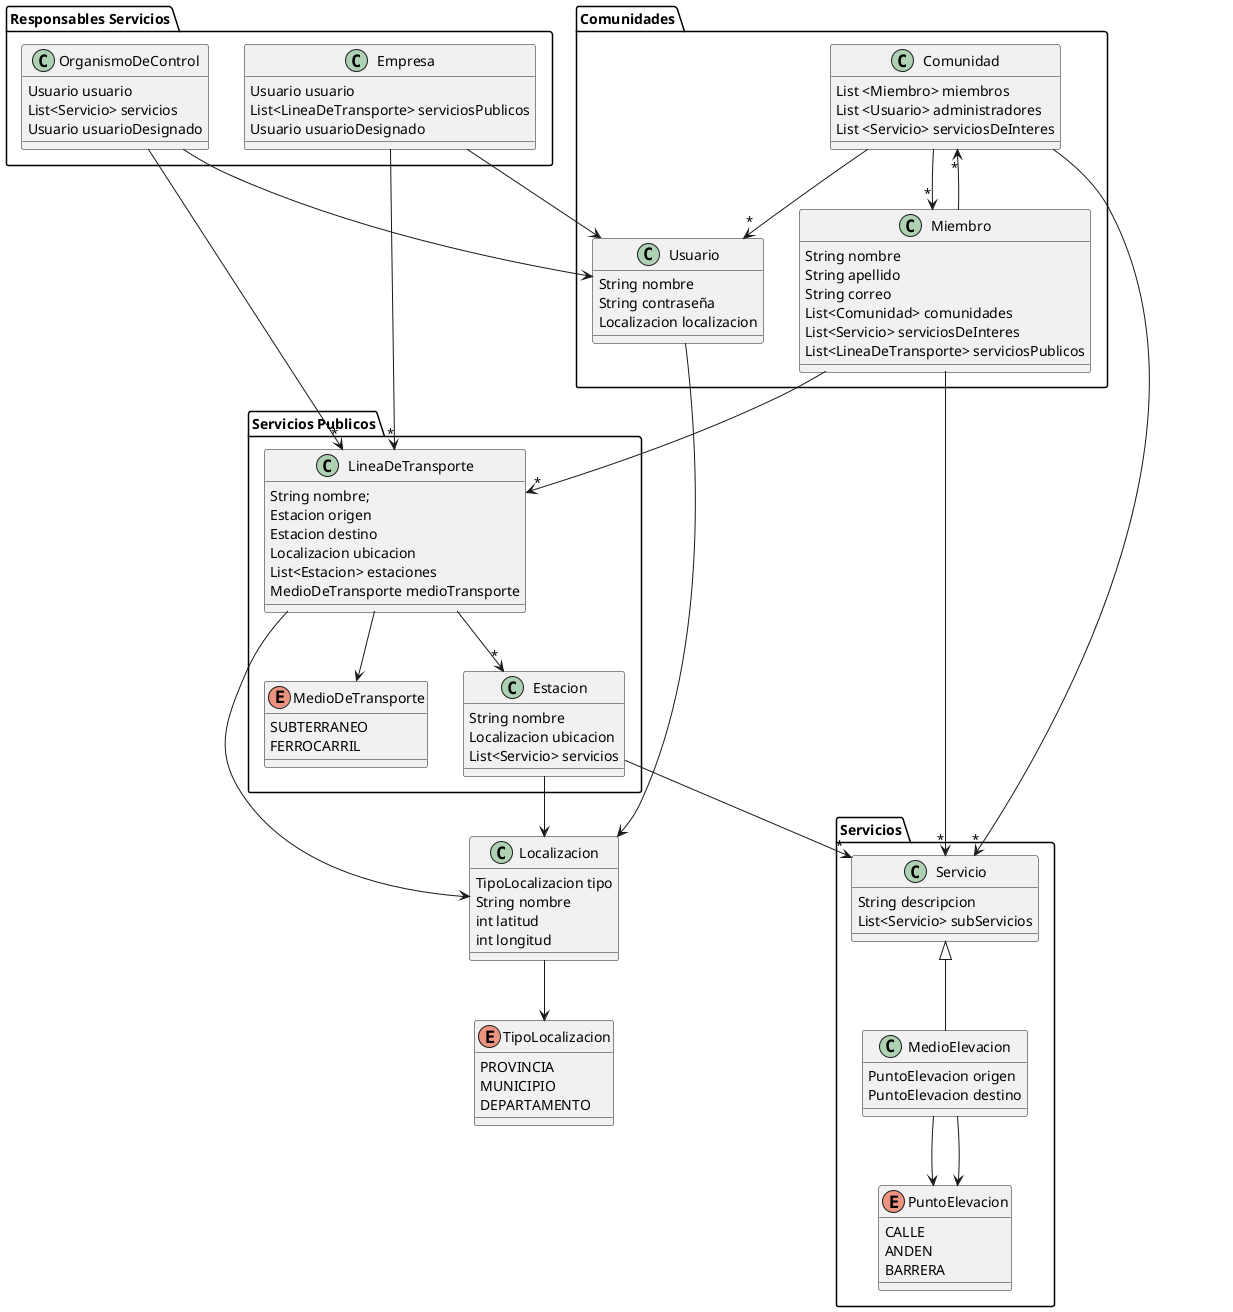 @startuml
'https://plantuml.com/class-diagram


class Localizacion{
    TipoLocalizacion tipo
    String nombre
    int latitud
    int longitud
}
enum TipoLocalizacion{
    PROVINCIA
    MUNICIPIO
    DEPARTAMENTO
}

package "Responsables Servicios"{

    class Empresa{
        Usuario usuario
        List<LineaDeTransporte> serviciosPublicos
        Usuario usuarioDesignado

    }

    class OrganismoDeControl{
        Usuario usuario
        List<Servicio> servicios
        Usuario usuarioDesignado
    }

}
package "Servicios Publicos"{
class LineaDeTransporte{
    String nombre;
    Estacion origen
    Estacion destino
    Localizacion ubicacion
    List<Estacion> estaciones
    MedioDeTransporte medioTransporte
}
Enum MedioDeTransporte{
    SUBTERRANEO
    FERROCARRIL
}



class Estacion{
    String nombre
    Localizacion ubicacion
    List<Servicio> servicios
}
}

package "Servicios"{
class Servicio{
    String descripcion
    List<Servicio> subServicios
}

class MedioElevacion{
    PuntoElevacion origen
    PuntoElevacion destino
}

Enum PuntoElevacion {
    CALLE
    ANDEN
    BARRERA
}
}

package "Comunidades"{
class Comunidad{
    List <Miembro> miembros
    List <Usuario> administradores
    List <Servicio> serviciosDeInteres
}
class Miembro{
    String nombre
    String apellido
    String correo
    List<Comunidad> comunidades
    List<Servicio> serviciosDeInteres
    List<LineaDeTransporte> serviciosPublicos
}

class Usuario{
     String nombre
     String contraseña
     Localizacion localizacion

}
}

LineaDeTransporte -->"*" Estacion
LineaDeTransporte --> MedioDeTransporte
LineaDeTransporte --> Localizacion

Servicio <|-- MedioElevacion

MedioElevacion --> PuntoElevacion
MedioElevacion --> PuntoElevacion

Estacion --> Localizacion
Estacion -->"*" Servicio

Comunidad -->"*" Miembro
Comunidad -->"*" Usuario
Comunidad -->"*" Servicio

Miembro -->"*" Comunidad
Miembro -->"*" Servicio
Miembro -->"*" LineaDeTransporte

Empresa --> Usuario
Empresa -->"*" LineaDeTransporte

OrganismoDeControl --> Usuario
OrganismoDeControl -->"*" LineaDeTransporte

Usuario --> Localizacion

Localizacion --> TipoLocalizacion

@endum